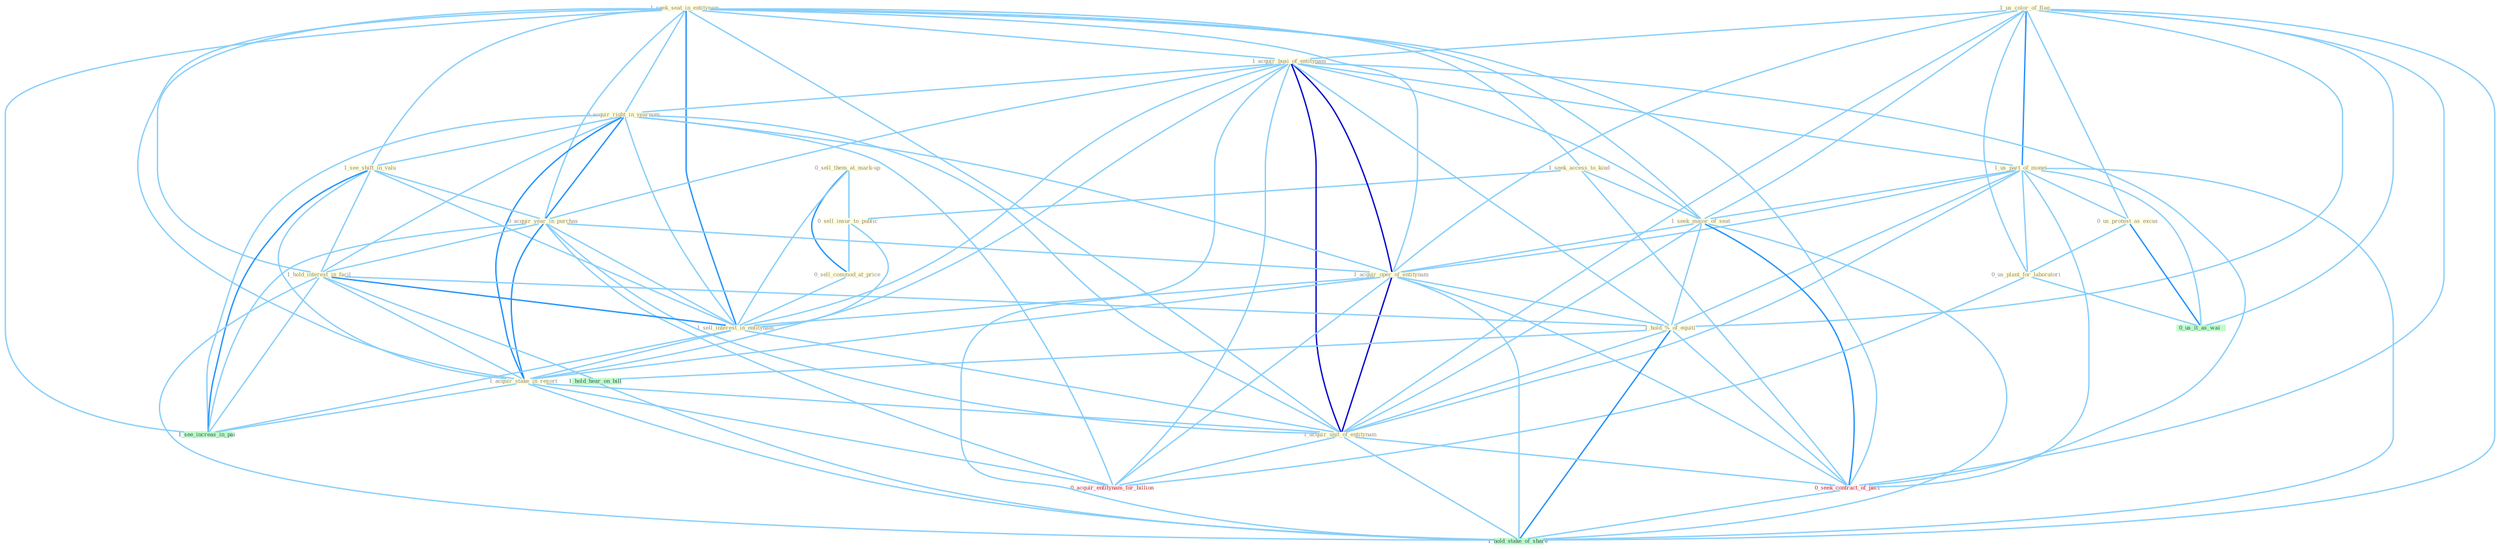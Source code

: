 Graph G{ 
    node
    [shape=polygon,style=filled,width=.5,height=.06,color="#BDFCC9",fixedsize=true,fontsize=4,
    fontcolor="#2f4f4f"];
    {node
    [color="#ffffe0", fontcolor="#8b7d6b"] "1_seek_seat_in_entitynam " "1_us_color_of_flag " "1_seek_access_to_kind " "0_sell_them_at_mark-up " "1_acquir_busi_of_entitynam " "0_sell_insur_to_public " "0_acquir_right_in_yearnum " "0_sell_commod_at_price " "1_us_part_of_monei " "1_see_shift_in_valu " "1_seek_major_of_seat " "0_us_protest_as_excus " "0_acquir_year_in_purchas " "1_acquir_oper_of_entitynam " "0_us_plant_for_laboratori " "1_hold_interest_in_facil " "1_hold_%_of_equiti " "1_sell_interest_in_entitynam " "1_acquir_stake_in_resort " "1_acquir_unit_of_entitynam "}
{node [color="#fff0f5", fontcolor="#b22222"] "0_seek_contract_of_pact " "0_acquir_entitynam_for_billion "}
edge [color="#B0E2FF"];

	"1_seek_seat_in_entitynam " -- "1_seek_access_to_kind " [w="1", color="#87cefa" ];
	"1_seek_seat_in_entitynam " -- "1_acquir_busi_of_entitynam " [w="1", color="#87cefa" ];
	"1_seek_seat_in_entitynam " -- "0_acquir_right_in_yearnum " [w="1", color="#87cefa" ];
	"1_seek_seat_in_entitynam " -- "1_see_shift_in_valu " [w="1", color="#87cefa" ];
	"1_seek_seat_in_entitynam " -- "1_seek_major_of_seat " [w="1", color="#87cefa" ];
	"1_seek_seat_in_entitynam " -- "0_acquir_year_in_purchas " [w="1", color="#87cefa" ];
	"1_seek_seat_in_entitynam " -- "1_acquir_oper_of_entitynam " [w="1", color="#87cefa" ];
	"1_seek_seat_in_entitynam " -- "1_hold_interest_in_facil " [w="1", color="#87cefa" ];
	"1_seek_seat_in_entitynam " -- "1_sell_interest_in_entitynam " [w="2", color="#1e90ff" , len=0.8];
	"1_seek_seat_in_entitynam " -- "1_acquir_stake_in_resort " [w="1", color="#87cefa" ];
	"1_seek_seat_in_entitynam " -- "1_acquir_unit_of_entitynam " [w="1", color="#87cefa" ];
	"1_seek_seat_in_entitynam " -- "0_seek_contract_of_pact " [w="1", color="#87cefa" ];
	"1_seek_seat_in_entitynam " -- "1_see_increas_in_pai " [w="1", color="#87cefa" ];
	"1_us_color_of_flag " -- "1_acquir_busi_of_entitynam " [w="1", color="#87cefa" ];
	"1_us_color_of_flag " -- "1_us_part_of_monei " [w="2", color="#1e90ff" , len=0.8];
	"1_us_color_of_flag " -- "1_seek_major_of_seat " [w="1", color="#87cefa" ];
	"1_us_color_of_flag " -- "0_us_protest_as_excus " [w="1", color="#87cefa" ];
	"1_us_color_of_flag " -- "1_acquir_oper_of_entitynam " [w="1", color="#87cefa" ];
	"1_us_color_of_flag " -- "0_us_plant_for_laboratori " [w="1", color="#87cefa" ];
	"1_us_color_of_flag " -- "1_hold_%_of_equiti " [w="1", color="#87cefa" ];
	"1_us_color_of_flag " -- "1_acquir_unit_of_entitynam " [w="1", color="#87cefa" ];
	"1_us_color_of_flag " -- "0_seek_contract_of_pact " [w="1", color="#87cefa" ];
	"1_us_color_of_flag " -- "0_us_it_as_wai " [w="1", color="#87cefa" ];
	"1_us_color_of_flag " -- "1_hold_stake_of_share " [w="1", color="#87cefa" ];
	"1_seek_access_to_kind " -- "0_sell_insur_to_public " [w="1", color="#87cefa" ];
	"1_seek_access_to_kind " -- "1_seek_major_of_seat " [w="1", color="#87cefa" ];
	"1_seek_access_to_kind " -- "0_seek_contract_of_pact " [w="1", color="#87cefa" ];
	"0_sell_them_at_mark-up " -- "0_sell_insur_to_public " [w="1", color="#87cefa" ];
	"0_sell_them_at_mark-up " -- "0_sell_commod_at_price " [w="2", color="#1e90ff" , len=0.8];
	"0_sell_them_at_mark-up " -- "1_sell_interest_in_entitynam " [w="1", color="#87cefa" ];
	"1_acquir_busi_of_entitynam " -- "0_acquir_right_in_yearnum " [w="1", color="#87cefa" ];
	"1_acquir_busi_of_entitynam " -- "1_us_part_of_monei " [w="1", color="#87cefa" ];
	"1_acquir_busi_of_entitynam " -- "1_seek_major_of_seat " [w="1", color="#87cefa" ];
	"1_acquir_busi_of_entitynam " -- "0_acquir_year_in_purchas " [w="1", color="#87cefa" ];
	"1_acquir_busi_of_entitynam " -- "1_acquir_oper_of_entitynam " [w="3", color="#0000cd" , len=0.6];
	"1_acquir_busi_of_entitynam " -- "1_hold_%_of_equiti " [w="1", color="#87cefa" ];
	"1_acquir_busi_of_entitynam " -- "1_sell_interest_in_entitynam " [w="1", color="#87cefa" ];
	"1_acquir_busi_of_entitynam " -- "1_acquir_stake_in_resort " [w="1", color="#87cefa" ];
	"1_acquir_busi_of_entitynam " -- "1_acquir_unit_of_entitynam " [w="3", color="#0000cd" , len=0.6];
	"1_acquir_busi_of_entitynam " -- "0_seek_contract_of_pact " [w="1", color="#87cefa" ];
	"1_acquir_busi_of_entitynam " -- "0_acquir_entitynam_for_billion " [w="1", color="#87cefa" ];
	"1_acquir_busi_of_entitynam " -- "1_hold_stake_of_share " [w="1", color="#87cefa" ];
	"0_sell_insur_to_public " -- "0_sell_commod_at_price " [w="1", color="#87cefa" ];
	"0_sell_insur_to_public " -- "1_sell_interest_in_entitynam " [w="1", color="#87cefa" ];
	"0_acquir_right_in_yearnum " -- "1_see_shift_in_valu " [w="1", color="#87cefa" ];
	"0_acquir_right_in_yearnum " -- "0_acquir_year_in_purchas " [w="2", color="#1e90ff" , len=0.8];
	"0_acquir_right_in_yearnum " -- "1_acquir_oper_of_entitynam " [w="1", color="#87cefa" ];
	"0_acquir_right_in_yearnum " -- "1_hold_interest_in_facil " [w="1", color="#87cefa" ];
	"0_acquir_right_in_yearnum " -- "1_sell_interest_in_entitynam " [w="1", color="#87cefa" ];
	"0_acquir_right_in_yearnum " -- "1_acquir_stake_in_resort " [w="2", color="#1e90ff" , len=0.8];
	"0_acquir_right_in_yearnum " -- "1_acquir_unit_of_entitynam " [w="1", color="#87cefa" ];
	"0_acquir_right_in_yearnum " -- "0_acquir_entitynam_for_billion " [w="1", color="#87cefa" ];
	"0_acquir_right_in_yearnum " -- "1_see_increas_in_pai " [w="1", color="#87cefa" ];
	"0_sell_commod_at_price " -- "1_sell_interest_in_entitynam " [w="1", color="#87cefa" ];
	"1_us_part_of_monei " -- "1_seek_major_of_seat " [w="1", color="#87cefa" ];
	"1_us_part_of_monei " -- "0_us_protest_as_excus " [w="1", color="#87cefa" ];
	"1_us_part_of_monei " -- "1_acquir_oper_of_entitynam " [w="1", color="#87cefa" ];
	"1_us_part_of_monei " -- "0_us_plant_for_laboratori " [w="1", color="#87cefa" ];
	"1_us_part_of_monei " -- "1_hold_%_of_equiti " [w="1", color="#87cefa" ];
	"1_us_part_of_monei " -- "1_acquir_unit_of_entitynam " [w="1", color="#87cefa" ];
	"1_us_part_of_monei " -- "0_seek_contract_of_pact " [w="1", color="#87cefa" ];
	"1_us_part_of_monei " -- "0_us_it_as_wai " [w="1", color="#87cefa" ];
	"1_us_part_of_monei " -- "1_hold_stake_of_share " [w="1", color="#87cefa" ];
	"1_see_shift_in_valu " -- "0_acquir_year_in_purchas " [w="1", color="#87cefa" ];
	"1_see_shift_in_valu " -- "1_hold_interest_in_facil " [w="1", color="#87cefa" ];
	"1_see_shift_in_valu " -- "1_sell_interest_in_entitynam " [w="1", color="#87cefa" ];
	"1_see_shift_in_valu " -- "1_acquir_stake_in_resort " [w="1", color="#87cefa" ];
	"1_see_shift_in_valu " -- "1_see_increas_in_pai " [w="2", color="#1e90ff" , len=0.8];
	"1_seek_major_of_seat " -- "1_acquir_oper_of_entitynam " [w="1", color="#87cefa" ];
	"1_seek_major_of_seat " -- "1_hold_%_of_equiti " [w="1", color="#87cefa" ];
	"1_seek_major_of_seat " -- "1_acquir_unit_of_entitynam " [w="1", color="#87cefa" ];
	"1_seek_major_of_seat " -- "0_seek_contract_of_pact " [w="2", color="#1e90ff" , len=0.8];
	"1_seek_major_of_seat " -- "1_hold_stake_of_share " [w="1", color="#87cefa" ];
	"0_us_protest_as_excus " -- "0_us_plant_for_laboratori " [w="1", color="#87cefa" ];
	"0_us_protest_as_excus " -- "0_us_it_as_wai " [w="2", color="#1e90ff" , len=0.8];
	"0_acquir_year_in_purchas " -- "1_acquir_oper_of_entitynam " [w="1", color="#87cefa" ];
	"0_acquir_year_in_purchas " -- "1_hold_interest_in_facil " [w="1", color="#87cefa" ];
	"0_acquir_year_in_purchas " -- "1_sell_interest_in_entitynam " [w="1", color="#87cefa" ];
	"0_acquir_year_in_purchas " -- "1_acquir_stake_in_resort " [w="2", color="#1e90ff" , len=0.8];
	"0_acquir_year_in_purchas " -- "1_acquir_unit_of_entitynam " [w="1", color="#87cefa" ];
	"0_acquir_year_in_purchas " -- "0_acquir_entitynam_for_billion " [w="1", color="#87cefa" ];
	"0_acquir_year_in_purchas " -- "1_see_increas_in_pai " [w="1", color="#87cefa" ];
	"1_acquir_oper_of_entitynam " -- "1_hold_%_of_equiti " [w="1", color="#87cefa" ];
	"1_acquir_oper_of_entitynam " -- "1_sell_interest_in_entitynam " [w="1", color="#87cefa" ];
	"1_acquir_oper_of_entitynam " -- "1_acquir_stake_in_resort " [w="1", color="#87cefa" ];
	"1_acquir_oper_of_entitynam " -- "1_acquir_unit_of_entitynam " [w="3", color="#0000cd" , len=0.6];
	"1_acquir_oper_of_entitynam " -- "0_seek_contract_of_pact " [w="1", color="#87cefa" ];
	"1_acquir_oper_of_entitynam " -- "0_acquir_entitynam_for_billion " [w="1", color="#87cefa" ];
	"1_acquir_oper_of_entitynam " -- "1_hold_stake_of_share " [w="1", color="#87cefa" ];
	"0_us_plant_for_laboratori " -- "0_us_it_as_wai " [w="1", color="#87cefa" ];
	"0_us_plant_for_laboratori " -- "0_acquir_entitynam_for_billion " [w="1", color="#87cefa" ];
	"1_hold_interest_in_facil " -- "1_hold_%_of_equiti " [w="1", color="#87cefa" ];
	"1_hold_interest_in_facil " -- "1_sell_interest_in_entitynam " [w="2", color="#1e90ff" , len=0.8];
	"1_hold_interest_in_facil " -- "1_acquir_stake_in_resort " [w="1", color="#87cefa" ];
	"1_hold_interest_in_facil " -- "1_see_increas_in_pai " [w="1", color="#87cefa" ];
	"1_hold_interest_in_facil " -- "1_hold_hear_on_bill " [w="1", color="#87cefa" ];
	"1_hold_interest_in_facil " -- "1_hold_stake_of_share " [w="1", color="#87cefa" ];
	"1_hold_%_of_equiti " -- "1_acquir_unit_of_entitynam " [w="1", color="#87cefa" ];
	"1_hold_%_of_equiti " -- "0_seek_contract_of_pact " [w="1", color="#87cefa" ];
	"1_hold_%_of_equiti " -- "1_hold_hear_on_bill " [w="1", color="#87cefa" ];
	"1_hold_%_of_equiti " -- "1_hold_stake_of_share " [w="2", color="#1e90ff" , len=0.8];
	"1_sell_interest_in_entitynam " -- "1_acquir_stake_in_resort " [w="1", color="#87cefa" ];
	"1_sell_interest_in_entitynam " -- "1_acquir_unit_of_entitynam " [w="1", color="#87cefa" ];
	"1_sell_interest_in_entitynam " -- "1_see_increas_in_pai " [w="1", color="#87cefa" ];
	"1_acquir_stake_in_resort " -- "1_acquir_unit_of_entitynam " [w="1", color="#87cefa" ];
	"1_acquir_stake_in_resort " -- "0_acquir_entitynam_for_billion " [w="1", color="#87cefa" ];
	"1_acquir_stake_in_resort " -- "1_see_increas_in_pai " [w="1", color="#87cefa" ];
	"1_acquir_stake_in_resort " -- "1_hold_stake_of_share " [w="1", color="#87cefa" ];
	"1_acquir_unit_of_entitynam " -- "0_seek_contract_of_pact " [w="1", color="#87cefa" ];
	"1_acquir_unit_of_entitynam " -- "0_acquir_entitynam_for_billion " [w="1", color="#87cefa" ];
	"1_acquir_unit_of_entitynam " -- "1_hold_stake_of_share " [w="1", color="#87cefa" ];
	"0_seek_contract_of_pact " -- "1_hold_stake_of_share " [w="1", color="#87cefa" ];
	"1_hold_hear_on_bill " -- "1_hold_stake_of_share " [w="1", color="#87cefa" ];
}